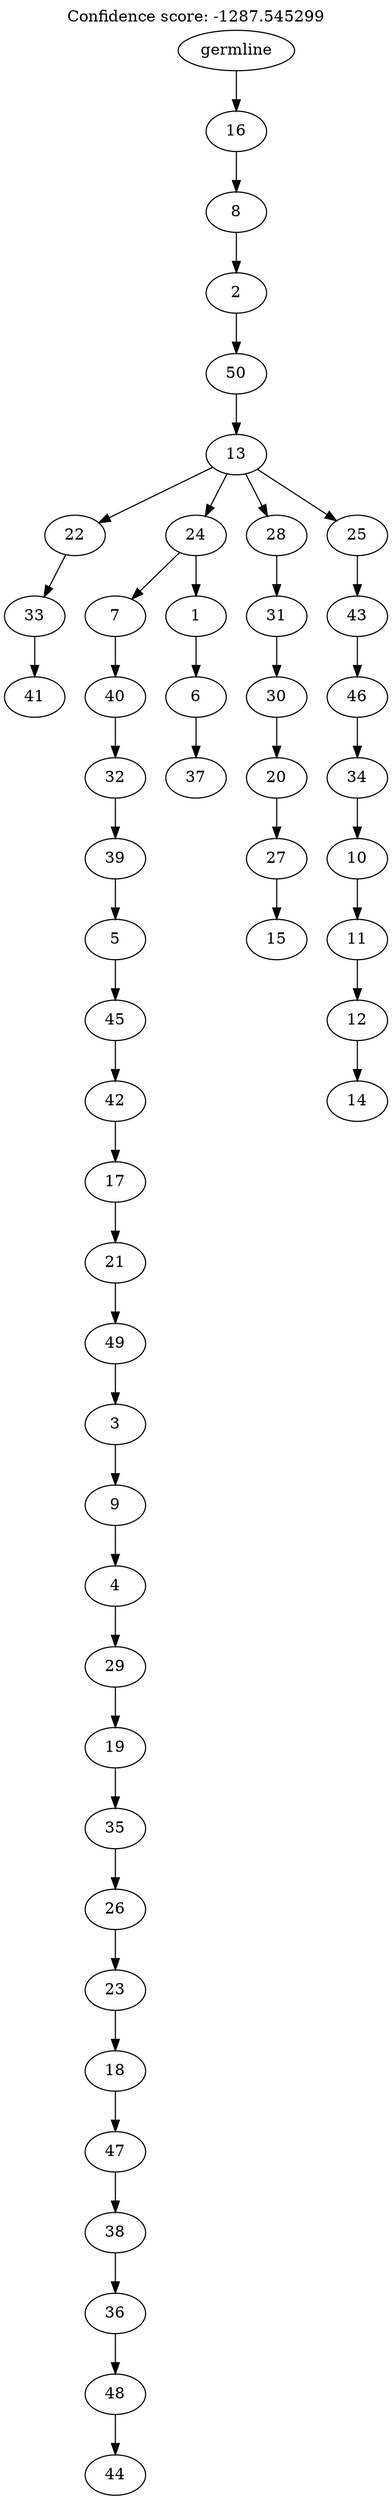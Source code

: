 digraph g {
	"49" -> "50";
	"50" [label="41"];
	"48" -> "49";
	"49" [label="33"];
	"46" -> "47";
	"47" [label="44"];
	"45" -> "46";
	"46" [label="48"];
	"44" -> "45";
	"45" [label="36"];
	"43" -> "44";
	"44" [label="38"];
	"42" -> "43";
	"43" [label="47"];
	"41" -> "42";
	"42" [label="18"];
	"40" -> "41";
	"41" [label="23"];
	"39" -> "40";
	"40" [label="26"];
	"38" -> "39";
	"39" [label="35"];
	"37" -> "38";
	"38" [label="19"];
	"36" -> "37";
	"37" [label="29"];
	"35" -> "36";
	"36" [label="4"];
	"34" -> "35";
	"35" [label="9"];
	"33" -> "34";
	"34" [label="3"];
	"32" -> "33";
	"33" [label="49"];
	"31" -> "32";
	"32" [label="21"];
	"30" -> "31";
	"31" [label="17"];
	"29" -> "30";
	"30" [label="42"];
	"28" -> "29";
	"29" [label="45"];
	"27" -> "28";
	"28" [label="5"];
	"26" -> "27";
	"27" [label="39"];
	"25" -> "26";
	"26" [label="32"];
	"24" -> "25";
	"25" [label="40"];
	"22" -> "23";
	"23" [label="37"];
	"21" -> "22";
	"22" [label="6"];
	"20" -> "21";
	"21" [label="1"];
	"20" -> "24";
	"24" [label="7"];
	"18" -> "19";
	"19" [label="15"];
	"17" -> "18";
	"18" [label="27"];
	"16" -> "17";
	"17" [label="20"];
	"15" -> "16";
	"16" [label="30"];
	"14" -> "15";
	"15" [label="31"];
	"12" -> "13";
	"13" [label="14"];
	"11" -> "12";
	"12" [label="12"];
	"10" -> "11";
	"11" [label="11"];
	"9" -> "10";
	"10" [label="10"];
	"8" -> "9";
	"9" [label="34"];
	"7" -> "8";
	"8" [label="46"];
	"6" -> "7";
	"7" [label="43"];
	"5" -> "6";
	"6" [label="25"];
	"5" -> "14";
	"14" [label="28"];
	"5" -> "20";
	"20" [label="24"];
	"5" -> "48";
	"48" [label="22"];
	"4" -> "5";
	"5" [label="13"];
	"3" -> "4";
	"4" [label="50"];
	"2" -> "3";
	"3" [label="2"];
	"1" -> "2";
	"2" [label="8"];
	"0" -> "1";
	"1" [label="16"];
	"0" [label="germline"];
	labelloc="t";
	label="Confidence score: -1287.545299";
}
